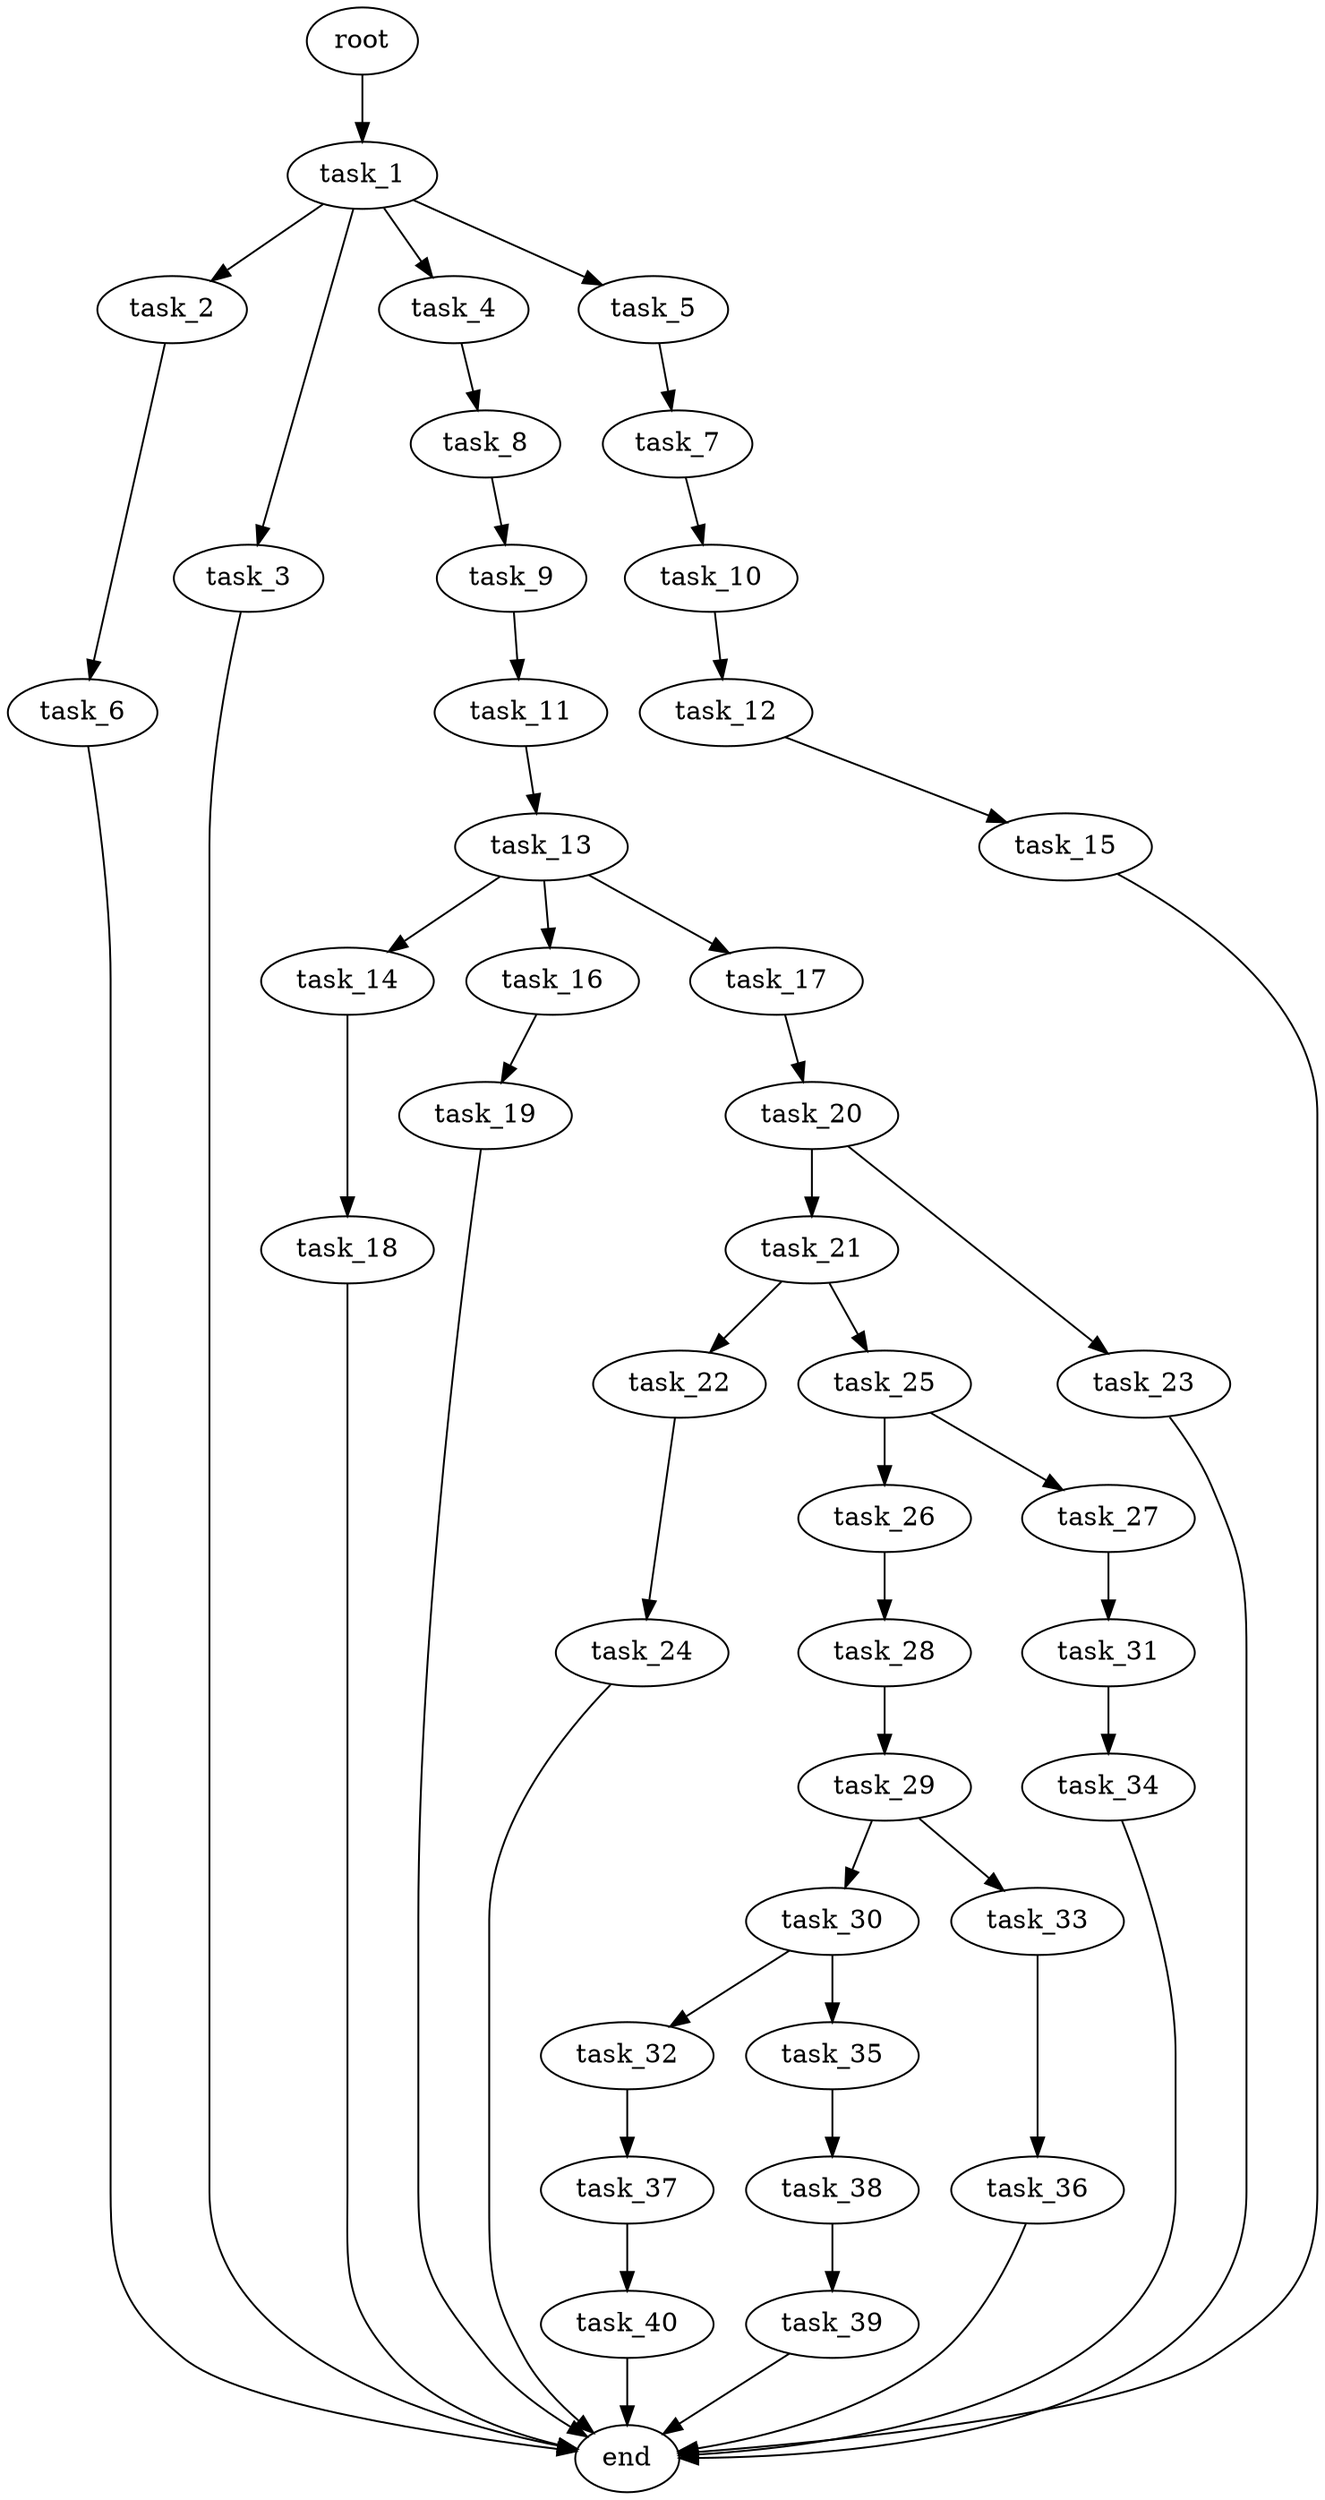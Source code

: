 digraph G {
  root [size="0.000000e+00"];
  task_1 [size="5.982631e+09"];
  task_2 [size="6.914373e+09"];
  task_3 [size="5.074105e+09"];
  task_4 [size="2.919384e+09"];
  task_5 [size="1.300752e+09"];
  task_6 [size="8.825029e+09"];
  task_7 [size="3.377872e+09"];
  task_8 [size="7.354512e+09"];
  task_9 [size="5.122544e+09"];
  task_10 [size="6.295531e+09"];
  task_11 [size="6.473060e+09"];
  task_12 [size="2.836376e+09"];
  task_13 [size="4.519185e+09"];
  task_14 [size="5.457378e+09"];
  task_15 [size="4.579397e+09"];
  task_16 [size="8.102784e+09"];
  task_17 [size="9.129274e+09"];
  task_18 [size="6.953108e+09"];
  task_19 [size="4.414614e+09"];
  task_20 [size="3.570022e+09"];
  task_21 [size="1.791244e+09"];
  task_22 [size="8.952065e+09"];
  task_23 [size="4.017132e+09"];
  task_24 [size="3.905571e+09"];
  task_25 [size="1.960691e+09"];
  task_26 [size="7.691304e+09"];
  task_27 [size="6.567611e+09"];
  task_28 [size="2.631527e+08"];
  task_29 [size="6.156213e+09"];
  task_30 [size="2.749726e+09"];
  task_31 [size="7.802699e+09"];
  task_32 [size="9.635273e+09"];
  task_33 [size="6.357474e+08"];
  task_34 [size="6.278562e+09"];
  task_35 [size="9.733600e+09"];
  task_36 [size="4.949488e+09"];
  task_37 [size="5.322441e+09"];
  task_38 [size="3.845360e+09"];
  task_39 [size="1.500021e+09"];
  task_40 [size="6.236789e+09"];
  end [size="0.000000e+00"];

  root -> task_1 [size="1.000000e-12"];
  task_1 -> task_2 [size="6.914373e+08"];
  task_1 -> task_3 [size="5.074105e+08"];
  task_1 -> task_4 [size="2.919384e+08"];
  task_1 -> task_5 [size="1.300752e+08"];
  task_2 -> task_6 [size="8.825029e+08"];
  task_3 -> end [size="1.000000e-12"];
  task_4 -> task_8 [size="7.354512e+08"];
  task_5 -> task_7 [size="3.377872e+08"];
  task_6 -> end [size="1.000000e-12"];
  task_7 -> task_10 [size="6.295531e+08"];
  task_8 -> task_9 [size="5.122544e+08"];
  task_9 -> task_11 [size="6.473060e+08"];
  task_10 -> task_12 [size="2.836376e+08"];
  task_11 -> task_13 [size="4.519185e+08"];
  task_12 -> task_15 [size="4.579397e+08"];
  task_13 -> task_14 [size="5.457378e+08"];
  task_13 -> task_16 [size="8.102784e+08"];
  task_13 -> task_17 [size="9.129274e+08"];
  task_14 -> task_18 [size="6.953108e+08"];
  task_15 -> end [size="1.000000e-12"];
  task_16 -> task_19 [size="4.414614e+08"];
  task_17 -> task_20 [size="3.570022e+08"];
  task_18 -> end [size="1.000000e-12"];
  task_19 -> end [size="1.000000e-12"];
  task_20 -> task_21 [size="1.791244e+08"];
  task_20 -> task_23 [size="4.017132e+08"];
  task_21 -> task_22 [size="8.952065e+08"];
  task_21 -> task_25 [size="1.960691e+08"];
  task_22 -> task_24 [size="3.905571e+08"];
  task_23 -> end [size="1.000000e-12"];
  task_24 -> end [size="1.000000e-12"];
  task_25 -> task_26 [size="7.691304e+08"];
  task_25 -> task_27 [size="6.567611e+08"];
  task_26 -> task_28 [size="2.631527e+07"];
  task_27 -> task_31 [size="7.802699e+08"];
  task_28 -> task_29 [size="6.156213e+08"];
  task_29 -> task_30 [size="2.749726e+08"];
  task_29 -> task_33 [size="6.357474e+07"];
  task_30 -> task_32 [size="9.635273e+08"];
  task_30 -> task_35 [size="9.733600e+08"];
  task_31 -> task_34 [size="6.278562e+08"];
  task_32 -> task_37 [size="5.322441e+08"];
  task_33 -> task_36 [size="4.949488e+08"];
  task_34 -> end [size="1.000000e-12"];
  task_35 -> task_38 [size="3.845360e+08"];
  task_36 -> end [size="1.000000e-12"];
  task_37 -> task_40 [size="6.236789e+08"];
  task_38 -> task_39 [size="1.500021e+08"];
  task_39 -> end [size="1.000000e-12"];
  task_40 -> end [size="1.000000e-12"];
}
